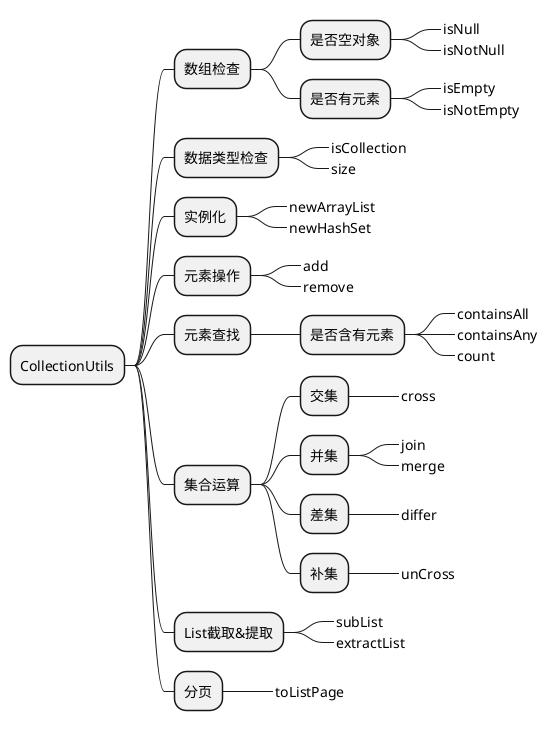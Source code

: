 @startmindmap

* CollectionUtils
** 数组检查
***  是否空对象
****_ isNull
****_ isNotNull
*** 是否有元素
****_ isEmpty
****_ isNotEmpty

** 数据类型检查
***_ isCollection
***_ size

** 实例化
***_ newArrayList
***_ newHashSet

** 元素操作
***_ add
***_ remove

** 元素查找
*** 是否含有元素
****_ containsAll
****_ containsAny
****_ count

** 集合运算
*** 交集
****_ cross
*** 并集
****_ join
****_ merge
*** 差集
****_ differ
*** 补集
****_ unCross

** List截取&提取
***_ subList
***_ extractList

** 分页
***_ toListPage

@endmindmap